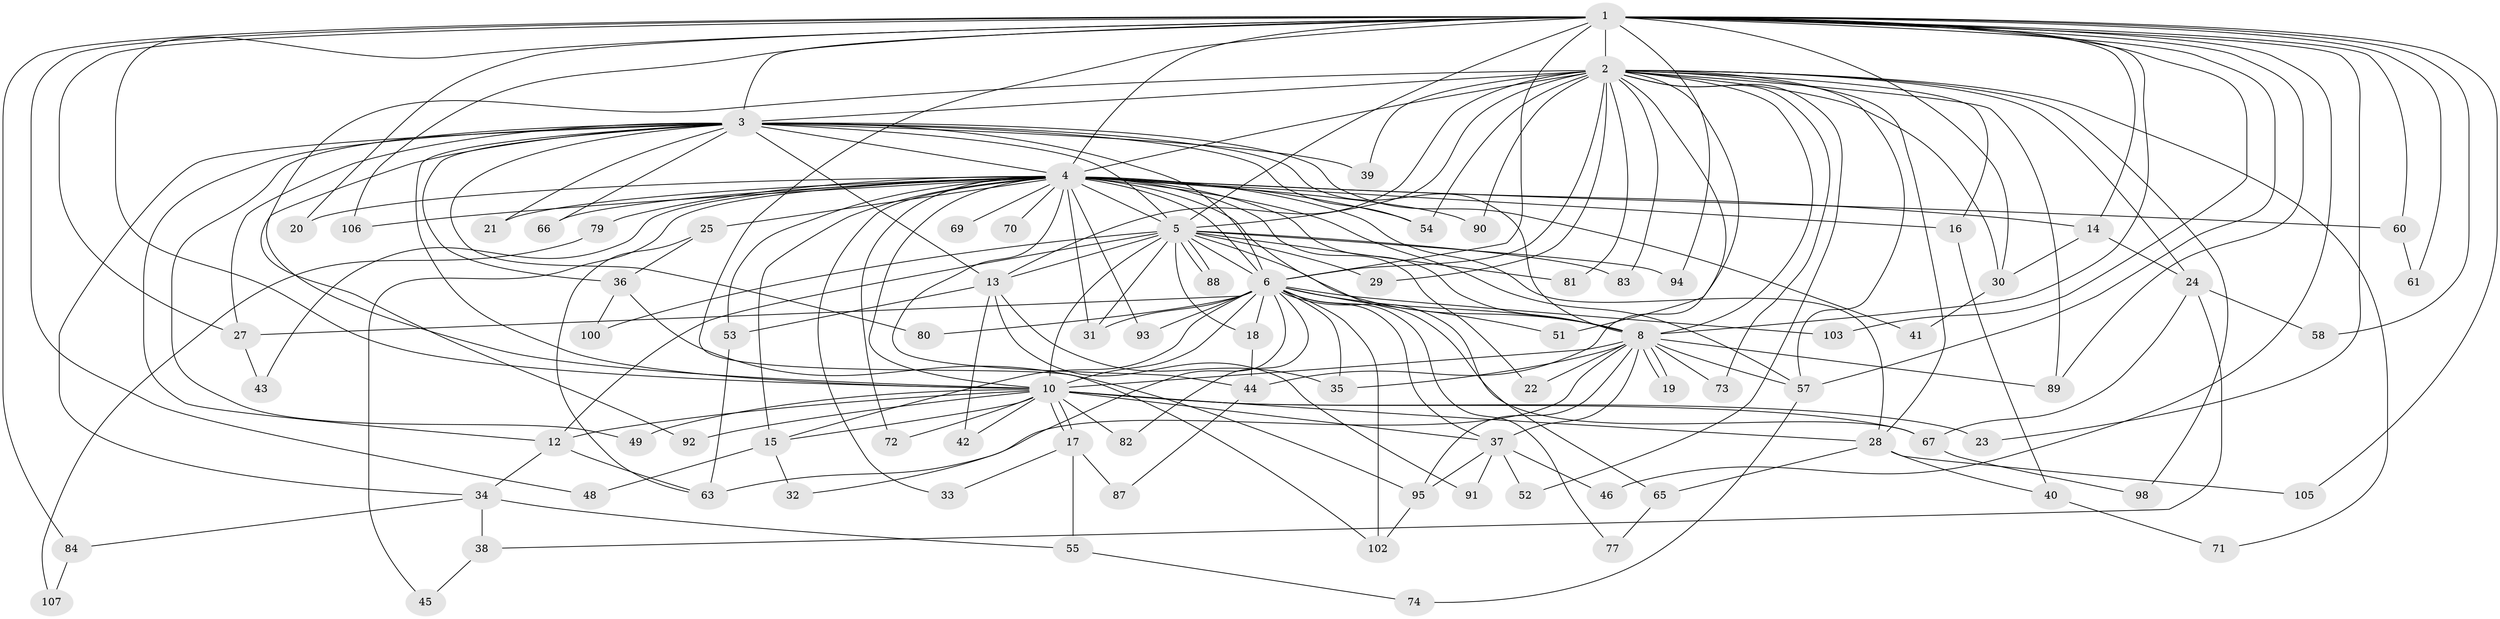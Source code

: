 // original degree distribution, {26: 0.009174311926605505, 17: 0.009174311926605505, 23: 0.027522935779816515, 25: 0.009174311926605505, 20: 0.01834862385321101, 19: 0.009174311926605505, 22: 0.009174311926605505, 4: 0.09174311926605505, 5: 0.045871559633027525, 6: 0.027522935779816515, 3: 0.21100917431192662, 2: 0.5321100917431193}
// Generated by graph-tools (version 1.1) at 2025/11/02/27/25 16:11:05]
// undirected, 86 vertices, 199 edges
graph export_dot {
graph [start="1"]
  node [color=gray90,style=filled];
  1 [super="+101"];
  2 [super="+7"];
  3 [super="+11"];
  4 [super="+9"];
  5 [super="+75"];
  6 [super="+78"];
  8 [super="+47"];
  10;
  12 [super="+76"];
  13 [super="+26"];
  14;
  15 [super="+86"];
  16;
  17;
  18;
  19;
  20;
  21;
  22;
  23;
  24 [super="+85"];
  25;
  27 [super="+104"];
  28 [super="+96"];
  29;
  30 [super="+56"];
  31 [super="+64"];
  32;
  33;
  34;
  35;
  36;
  37 [super="+50"];
  38;
  39;
  40;
  41;
  42;
  43;
  44 [super="+59"];
  45;
  46;
  48;
  49;
  51;
  52;
  53;
  54 [super="+97"];
  55;
  57 [super="+62"];
  58;
  60;
  61;
  63 [super="+68"];
  65;
  66;
  67;
  69;
  70;
  71;
  72;
  73;
  74;
  77;
  79;
  80;
  81;
  82;
  83;
  84;
  87;
  88;
  89 [super="+108"];
  90;
  91;
  92;
  93;
  94;
  95 [super="+99"];
  98;
  100;
  102 [super="+109"];
  103;
  105;
  106;
  107;
  1 -- 2 [weight=2];
  1 -- 3;
  1 -- 4 [weight=2];
  1 -- 5;
  1 -- 6;
  1 -- 8;
  1 -- 10;
  1 -- 14;
  1 -- 20;
  1 -- 23;
  1 -- 27;
  1 -- 30;
  1 -- 46;
  1 -- 48;
  1 -- 58;
  1 -- 60;
  1 -- 61;
  1 -- 84;
  1 -- 89;
  1 -- 94;
  1 -- 105;
  1 -- 106;
  1 -- 103;
  1 -- 57;
  1 -- 102;
  2 -- 3 [weight=2];
  2 -- 4 [weight=4];
  2 -- 5 [weight=2];
  2 -- 6 [weight=2];
  2 -- 8 [weight=2];
  2 -- 10 [weight=2];
  2 -- 16;
  2 -- 24;
  2 -- 29;
  2 -- 39;
  2 -- 51;
  2 -- 54;
  2 -- 81;
  2 -- 90;
  2 -- 71;
  2 -- 73;
  2 -- 13;
  2 -- 83;
  2 -- 89;
  2 -- 28;
  2 -- 98;
  2 -- 52;
  2 -- 57;
  2 -- 44;
  2 -- 30;
  3 -- 4 [weight=2];
  3 -- 5;
  3 -- 6 [weight=2];
  3 -- 8;
  3 -- 10;
  3 -- 13;
  3 -- 21;
  3 -- 36;
  3 -- 39;
  3 -- 41;
  3 -- 49;
  3 -- 54;
  3 -- 66;
  3 -- 80;
  3 -- 92;
  3 -- 34;
  3 -- 12;
  3 -- 27;
  4 -- 5 [weight=2];
  4 -- 6 [weight=2];
  4 -- 8 [weight=2];
  4 -- 10 [weight=2];
  4 -- 14;
  4 -- 16;
  4 -- 20;
  4 -- 25 [weight=2];
  4 -- 28;
  4 -- 33;
  4 -- 43;
  4 -- 57;
  4 -- 60;
  4 -- 65;
  4 -- 66;
  4 -- 69 [weight=2];
  4 -- 70 [weight=2];
  4 -- 72;
  4 -- 79 [weight=2];
  4 -- 90;
  4 -- 15;
  4 -- 21;
  4 -- 22;
  4 -- 93;
  4 -- 106;
  4 -- 44;
  4 -- 45;
  4 -- 53;
  4 -- 31;
  4 -- 54;
  5 -- 6;
  5 -- 8;
  5 -- 10;
  5 -- 18;
  5 -- 29;
  5 -- 31;
  5 -- 81;
  5 -- 83;
  5 -- 88;
  5 -- 88;
  5 -- 94;
  5 -- 100;
  5 -- 13;
  5 -- 12;
  6 -- 8;
  6 -- 10;
  6 -- 18;
  6 -- 27;
  6 -- 31;
  6 -- 32;
  6 -- 35;
  6 -- 51;
  6 -- 67;
  6 -- 77;
  6 -- 82;
  6 -- 93;
  6 -- 102;
  6 -- 103;
  6 -- 80;
  6 -- 37;
  6 -- 15;
  8 -- 10;
  8 -- 19;
  8 -- 19;
  8 -- 22;
  8 -- 37;
  8 -- 73;
  8 -- 95;
  8 -- 35;
  8 -- 89;
  8 -- 57;
  8 -- 63;
  10 -- 12;
  10 -- 15;
  10 -- 17;
  10 -- 17;
  10 -- 23;
  10 -- 37;
  10 -- 42;
  10 -- 49;
  10 -- 67;
  10 -- 72;
  10 -- 82;
  10 -- 92;
  10 -- 28;
  12 -- 34;
  12 -- 63;
  13 -- 35;
  13 -- 42;
  13 -- 91;
  13 -- 53;
  14 -- 24;
  14 -- 30;
  15 -- 32;
  15 -- 48;
  16 -- 40;
  17 -- 33;
  17 -- 55;
  17 -- 87;
  18 -- 44;
  24 -- 38;
  24 -- 58;
  24 -- 67;
  25 -- 36;
  25 -- 63;
  27 -- 43;
  28 -- 40;
  28 -- 65;
  28 -- 105;
  30 -- 41;
  34 -- 38;
  34 -- 55;
  34 -- 84;
  36 -- 95;
  36 -- 100;
  37 -- 46;
  37 -- 52;
  37 -- 91;
  37 -- 95;
  38 -- 45;
  40 -- 71;
  44 -- 87;
  53 -- 63;
  55 -- 74;
  57 -- 74;
  60 -- 61;
  65 -- 77;
  67 -- 98;
  79 -- 107;
  84 -- 107;
  95 -- 102;
}

